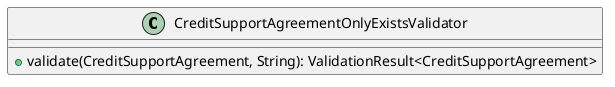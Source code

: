 @startuml

    class CreditSupportAgreementOnlyExistsValidator [[CreditSupportAgreementOnlyExistsValidator.html]] {
        +validate(CreditSupportAgreement, String): ValidationResult<CreditSupportAgreement>
    }

@enduml

